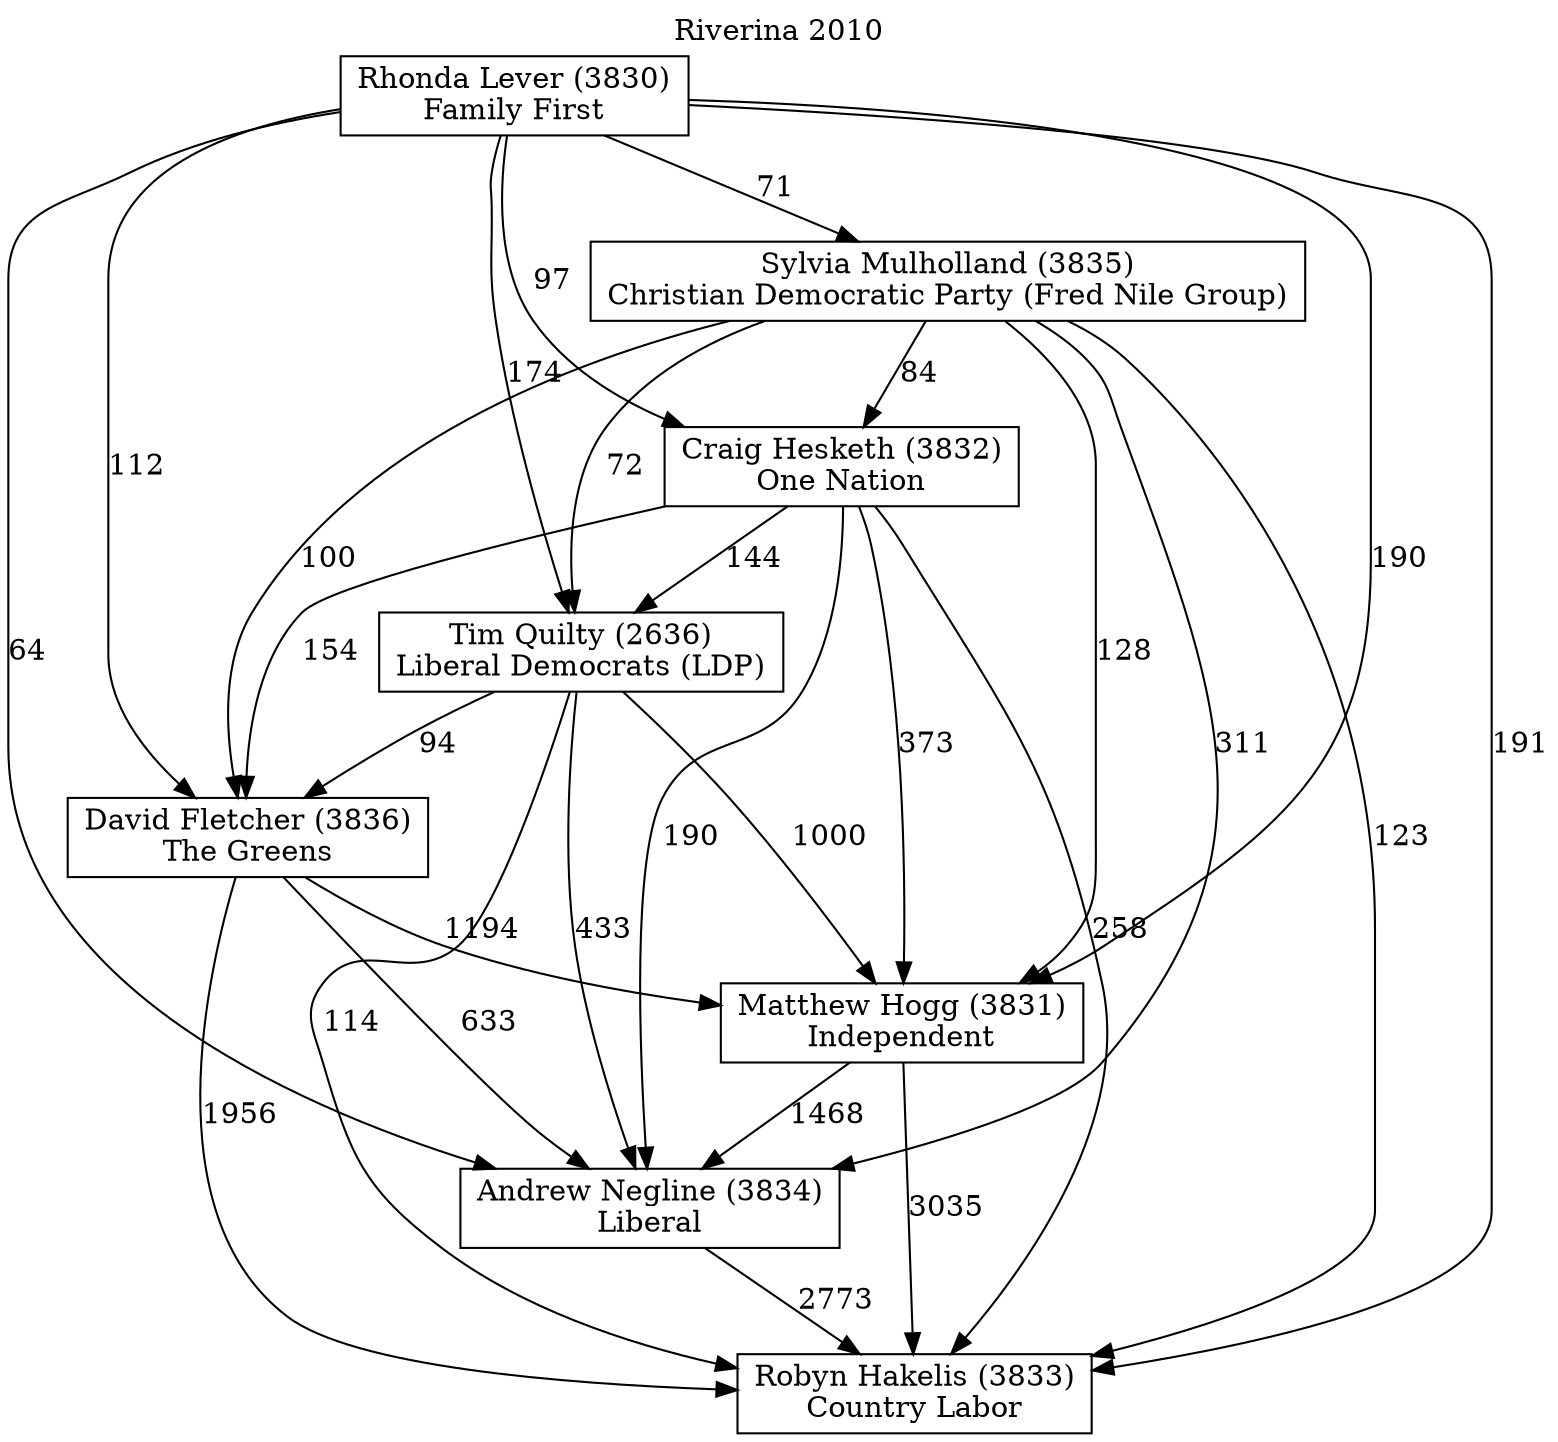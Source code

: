 // House preference flow
digraph "Robyn Hakelis (3833)_Riverina_2010" {
	graph [label="Riverina 2010" labelloc=t mclimit=10]
	node [shape=box]
	"Robyn Hakelis (3833)" [label="Robyn Hakelis (3833)
Country Labor"]
	"Andrew Negline (3834)" [label="Andrew Negline (3834)
Liberal"]
	"Matthew Hogg (3831)" [label="Matthew Hogg (3831)
Independent"]
	"David Fletcher (3836)" [label="David Fletcher (3836)
The Greens"]
	"Tim Quilty (2636)" [label="Tim Quilty (2636)
Liberal Democrats (LDP)"]
	"Craig Hesketh (3832)" [label="Craig Hesketh (3832)
One Nation"]
	"Sylvia Mulholland (3835)" [label="Sylvia Mulholland (3835)
Christian Democratic Party (Fred Nile Group)"]
	"Rhonda Lever (3830)" [label="Rhonda Lever (3830)
Family First"]
	"Andrew Negline (3834)" -> "Robyn Hakelis (3833)" [label=2773]
	"Matthew Hogg (3831)" -> "Andrew Negline (3834)" [label=1468]
	"David Fletcher (3836)" -> "Matthew Hogg (3831)" [label=1194]
	"Tim Quilty (2636)" -> "David Fletcher (3836)" [label=94]
	"Craig Hesketh (3832)" -> "Tim Quilty (2636)" [label=144]
	"Sylvia Mulholland (3835)" -> "Craig Hesketh (3832)" [label=84]
	"Rhonda Lever (3830)" -> "Sylvia Mulholland (3835)" [label=71]
	"Matthew Hogg (3831)" -> "Robyn Hakelis (3833)" [label=3035]
	"David Fletcher (3836)" -> "Robyn Hakelis (3833)" [label=1956]
	"Tim Quilty (2636)" -> "Robyn Hakelis (3833)" [label=114]
	"Craig Hesketh (3832)" -> "Robyn Hakelis (3833)" [label=258]
	"Sylvia Mulholland (3835)" -> "Robyn Hakelis (3833)" [label=123]
	"Rhonda Lever (3830)" -> "Robyn Hakelis (3833)" [label=191]
	"Rhonda Lever (3830)" -> "Craig Hesketh (3832)" [label=97]
	"Sylvia Mulholland (3835)" -> "Tim Quilty (2636)" [label=72]
	"Rhonda Lever (3830)" -> "Tim Quilty (2636)" [label=174]
	"Craig Hesketh (3832)" -> "David Fletcher (3836)" [label=154]
	"Sylvia Mulholland (3835)" -> "David Fletcher (3836)" [label=100]
	"Rhonda Lever (3830)" -> "David Fletcher (3836)" [label=112]
	"Tim Quilty (2636)" -> "Matthew Hogg (3831)" [label=1000]
	"Craig Hesketh (3832)" -> "Matthew Hogg (3831)" [label=373]
	"Sylvia Mulholland (3835)" -> "Matthew Hogg (3831)" [label=128]
	"Rhonda Lever (3830)" -> "Matthew Hogg (3831)" [label=190]
	"David Fletcher (3836)" -> "Andrew Negline (3834)" [label=633]
	"Tim Quilty (2636)" -> "Andrew Negline (3834)" [label=433]
	"Craig Hesketh (3832)" -> "Andrew Negline (3834)" [label=190]
	"Sylvia Mulholland (3835)" -> "Andrew Negline (3834)" [label=311]
	"Rhonda Lever (3830)" -> "Andrew Negline (3834)" [label=64]
}
